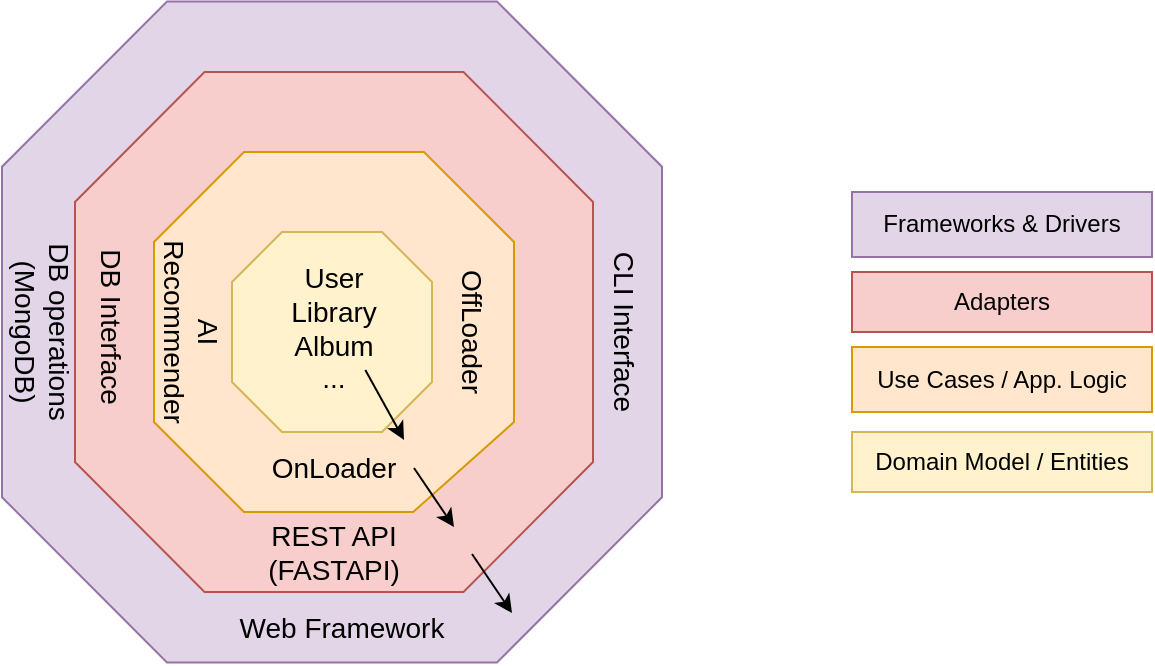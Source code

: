 <mxfile version="20.7.4" type="device"><diagram id="LpHtlrEYF32JNqHJLklz" name="Page-1"><mxGraphModel dx="780" dy="544" grid="1" gridSize="10" guides="1" tooltips="1" connect="1" arrows="1" fold="1" page="1" pageScale="1" pageWidth="1600" pageHeight="900" math="0" shadow="0"><root><mxCell id="0"/><mxCell id="1" parent="0"/><mxCell id="vwkaCsUuctNrSo7qryTY-10" value="" style="verticalLabelPosition=bottom;verticalAlign=top;html=1;shape=mxgraph.basic.polygon;polyCoords=[[0.25,0],[0.75,0],[1,0.25],[1,0.75],[0.75,1],[0.25,1],[0,0.75],[0,0.25]];polyline=0;fillColor=#e1d5e7;strokeColor=#9673a6;" vertex="1" parent="1"><mxGeometry x="195" y="124.75" width="330" height="330.5" as="geometry"/></mxCell><mxCell id="vwkaCsUuctNrSo7qryTY-7" value="" style="verticalLabelPosition=bottom;verticalAlign=top;html=1;shape=mxgraph.basic.polygon;polyCoords=[[0.25,0],[0.75,0],[1,0.25],[1,0.75],[0.75,1],[0.25,1],[0,0.75],[0,0.25]];polyline=0;fillColor=#f8cecc;strokeColor=#b85450;" vertex="1" parent="1"><mxGeometry x="231.5" y="160" width="259" height="260" as="geometry"/></mxCell><mxCell id="vwkaCsUuctNrSo7qryTY-3" value="" style="verticalLabelPosition=bottom;verticalAlign=top;html=1;shape=mxgraph.basic.polygon;polyCoords=[[0.25,0],[0.75,0],[1,0.25],[1,0.75],[0.72,1],[0.25,1],[0,0.75],[0,0.25]];polyline=0;fillColor=#ffe6cc;strokeColor=#d79b00;" vertex="1" parent="1"><mxGeometry x="271" y="200" width="180" height="180" as="geometry"/></mxCell><mxCell id="vwkaCsUuctNrSo7qryTY-1" value="" style="verticalLabelPosition=bottom;verticalAlign=top;html=1;shape=mxgraph.basic.polygon;polyCoords=[[0.25,0],[0.75,0],[1,0.25],[1,0.75],[0.75,1],[0.25,1],[0,0.75],[0,0.25]];polyline=0;fillColor=#fff2cc;strokeColor=#d6b656;" vertex="1" parent="1"><mxGeometry x="310" y="240" width="100" height="100" as="geometry"/></mxCell><mxCell id="vwkaCsUuctNrSo7qryTY-2" value="User&lt;br&gt;Library&lt;br&gt;Album&lt;br&gt;..." style="text;html=1;strokeColor=none;fillColor=none;align=center;verticalAlign=middle;whiteSpace=wrap;rounded=0;fontSize=14;" vertex="1" parent="1"><mxGeometry x="331" y="270" width="60" height="35" as="geometry"/></mxCell><mxCell id="vwkaCsUuctNrSo7qryTY-4" value="OnLoader" style="text;html=1;strokeColor=none;fillColor=none;align=center;verticalAlign=middle;whiteSpace=wrap;rounded=0;fontSize=14;" vertex="1" parent="1"><mxGeometry x="331" y="340" width="60" height="35" as="geometry"/></mxCell><mxCell id="vwkaCsUuctNrSo7qryTY-5" value="OffLoader" style="text;html=1;strokeColor=none;fillColor=none;align=center;verticalAlign=middle;whiteSpace=wrap;rounded=0;fontSize=14;rotation=90;" vertex="1" parent="1"><mxGeometry x="400" y="272.5" width="60" height="35" as="geometry"/></mxCell><mxCell id="vwkaCsUuctNrSo7qryTY-6" value="AI Recommender" style="text;html=1;strokeColor=none;fillColor=none;align=center;verticalAlign=middle;whiteSpace=wrap;rounded=0;fontSize=14;rotation=90;" vertex="1" parent="1"><mxGeometry x="255" y="272.5" width="70" height="35" as="geometry"/></mxCell><mxCell id="vwkaCsUuctNrSo7qryTY-8" value="REST API (FASTAPI)" style="text;html=1;strokeColor=none;fillColor=none;align=center;verticalAlign=middle;whiteSpace=wrap;rounded=0;fontSize=14;rotation=0;" vertex="1" parent="1"><mxGeometry x="302" y="382" width="118" height="35" as="geometry"/></mxCell><mxCell id="vwkaCsUuctNrSo7qryTY-9" value="DB Interface" style="text;html=1;strokeColor=none;fillColor=none;align=center;verticalAlign=middle;whiteSpace=wrap;rounded=0;fontSize=14;rotation=90;" vertex="1" parent="1"><mxGeometry x="210" y="270" width="80" height="35" as="geometry"/></mxCell><mxCell id="vwkaCsUuctNrSo7qryTY-11" value="DB operations (MongoDB)" style="text;html=1;strokeColor=none;fillColor=none;align=center;verticalAlign=middle;whiteSpace=wrap;rounded=0;fontSize=14;rotation=90;" vertex="1" parent="1"><mxGeometry x="162" y="272.5" width="107" height="35" as="geometry"/></mxCell><mxCell id="vwkaCsUuctNrSo7qryTY-12" value="CLI Interface" style="text;html=1;strokeColor=none;fillColor=none;align=center;verticalAlign=middle;whiteSpace=wrap;rounded=0;fontSize=14;rotation=90;" vertex="1" parent="1"><mxGeometry x="451" y="272.5" width="110" height="35" as="geometry"/></mxCell><mxCell id="vwkaCsUuctNrSo7qryTY-13" value="Web Framework" style="text;html=1;strokeColor=none;fillColor=none;align=center;verticalAlign=middle;whiteSpace=wrap;rounded=0;fontSize=14;rotation=0;" vertex="1" parent="1"><mxGeometry x="310" y="420.25" width="110" height="35" as="geometry"/></mxCell><mxCell id="vwkaCsUuctNrSo7qryTY-15" value="Domain Model / Entities" style="rounded=0;whiteSpace=wrap;html=1;fontSize=12;fillColor=#fff2cc;strokeColor=#d6b656;" vertex="1" parent="1"><mxGeometry x="620" y="340" width="150" height="30" as="geometry"/></mxCell><mxCell id="vwkaCsUuctNrSo7qryTY-16" value="Use Cases / App. Logic" style="rounded=0;whiteSpace=wrap;html=1;fontSize=12;fillColor=#ffe6cc;strokeColor=#d79b00;" vertex="1" parent="1"><mxGeometry x="620" y="297.5" width="150" height="32.5" as="geometry"/></mxCell><mxCell id="vwkaCsUuctNrSo7qryTY-19" value="Adapters" style="rounded=0;whiteSpace=wrap;html=1;fontSize=12;fillColor=#f8cecc;strokeColor=#b85450;" vertex="1" parent="1"><mxGeometry x="620" y="260" width="150" height="30" as="geometry"/></mxCell><mxCell id="vwkaCsUuctNrSo7qryTY-20" value="Frameworks &amp;amp; Drivers" style="rounded=0;whiteSpace=wrap;html=1;fontSize=12;fillColor=#e1d5e7;strokeColor=#9673a6;" vertex="1" parent="1"><mxGeometry x="620" y="220" width="150" height="32.5" as="geometry"/></mxCell><mxCell id="vwkaCsUuctNrSo7qryTY-22" value="" style="endArrow=classic;html=1;rounded=0;fontSize=12;" edge="1" parent="1"><mxGeometry width="50" height="50" relative="1" as="geometry"><mxPoint x="376.667" y="309" as="sourcePoint"/><mxPoint x="396" y="344" as="targetPoint"/></mxGeometry></mxCell><mxCell id="vwkaCsUuctNrSo7qryTY-23" value="" style="endArrow=classic;html=1;rounded=0;fontSize=12;entryX=1;entryY=0.5;entryDx=0;entryDy=0;" edge="1" parent="1"><mxGeometry width="50" height="50" relative="1" as="geometry"><mxPoint x="401" y="358" as="sourcePoint"/><mxPoint x="421" y="387.5" as="targetPoint"/></mxGeometry></mxCell><mxCell id="vwkaCsUuctNrSo7qryTY-24" value="" style="endArrow=classic;html=1;rounded=0;fontSize=12;entryX=1;entryY=0.5;entryDx=0;entryDy=0;" edge="1" parent="1"><mxGeometry width="50" height="50" relative="1" as="geometry"><mxPoint x="430" y="401" as="sourcePoint"/><mxPoint x="450" y="430.5" as="targetPoint"/></mxGeometry></mxCell></root></mxGraphModel></diagram></mxfile>